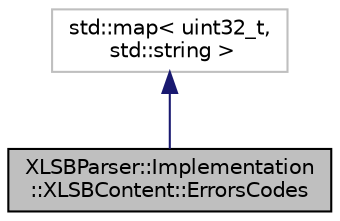 digraph "XLSBParser::Implementation::XLSBContent::ErrorsCodes"
{
  edge [fontname="Helvetica",fontsize="10",labelfontname="Helvetica",labelfontsize="10"];
  node [fontname="Helvetica",fontsize="10",shape=record];
  Node2 [label="XLSBParser::Implementation\l::XLSBContent::ErrorsCodes",height=0.2,width=0.4,color="black", fillcolor="grey75", style="filled", fontcolor="black"];
  Node3 -> Node2 [dir="back",color="midnightblue",fontsize="10",style="solid",fontname="Helvetica"];
  Node3 [label="std::map\< uint32_t,\l std::string \>",height=0.2,width=0.4,color="grey75", fillcolor="white", style="filled"];
}
